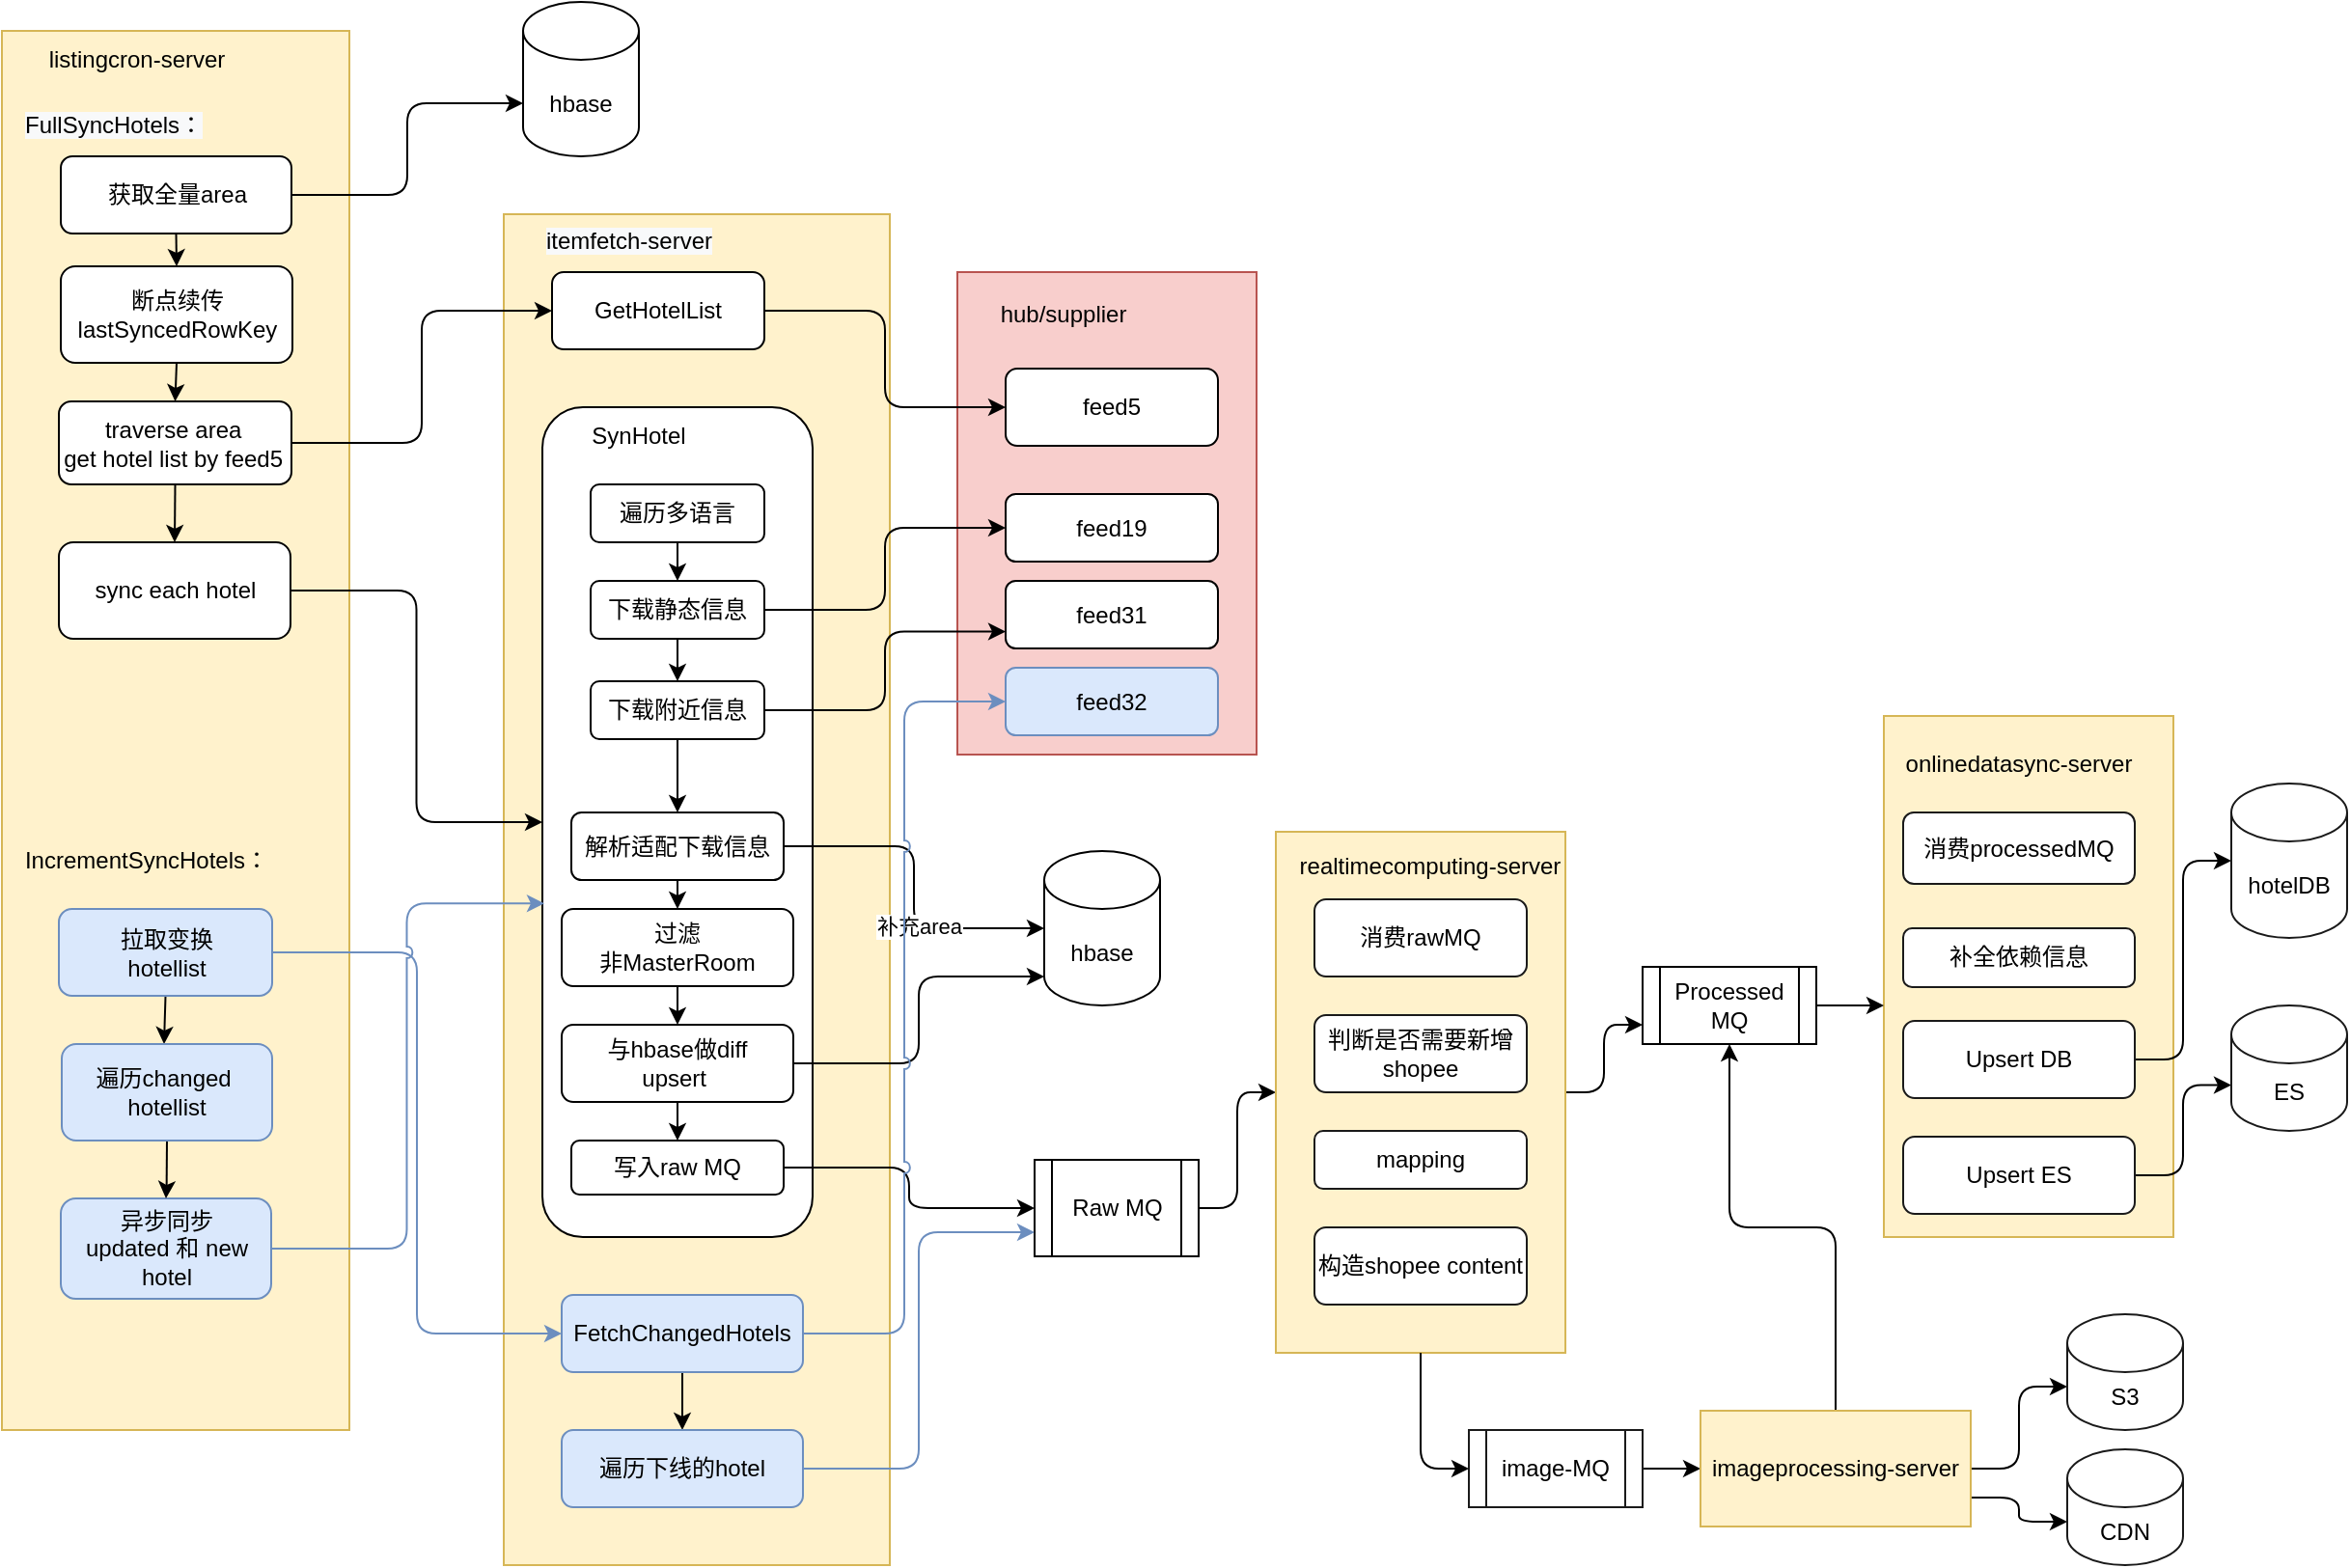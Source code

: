 <mxfile version="20.1.1" type="github">
  <diagram id="lpX-vvznMUxxez6qVe82" name="Page-1">
    <mxGraphModel dx="1298" dy="834" grid="1" gridSize="10" guides="1" tooltips="1" connect="1" arrows="1" fold="1" page="1" pageScale="1" pageWidth="827" pageHeight="1169" math="0" shadow="0">
      <root>
        <mxCell id="0" />
        <mxCell id="1" parent="0" />
        <mxCell id="FgFwYtZASVYuj0qQYSt3-1" value="" style="rounded=0;whiteSpace=wrap;html=1;strokeColor=#d6b656;fillColor=#fff2cc;" vertex="1" parent="1">
          <mxGeometry x="1315" y="510" width="150" height="270" as="geometry" />
        </mxCell>
        <mxCell id="FgFwYtZASVYuj0qQYSt3-2" style="edgeStyle=orthogonalEdgeStyle;rounded=1;jumpStyle=arc;orthogonalLoop=1;jettySize=auto;html=1;exitX=1;exitY=0.5;exitDx=0;exitDy=0;entryX=0;entryY=0.75;entryDx=0;entryDy=0;" edge="1" parent="1" source="FgFwYtZASVYuj0qQYSt3-74" target="FgFwYtZASVYuj0qQYSt3-71">
          <mxGeometry relative="1" as="geometry" />
        </mxCell>
        <mxCell id="FgFwYtZASVYuj0qQYSt3-3" value="" style="rounded=0;whiteSpace=wrap;html=1;fillColor=#f8cecc;strokeColor=#b85450;" vertex="1" parent="1">
          <mxGeometry x="835" y="280" width="155" height="250" as="geometry" />
        </mxCell>
        <mxCell id="FgFwYtZASVYuj0qQYSt3-4" value="" style="rounded=0;whiteSpace=wrap;html=1;fillColor=#fff2cc;strokeColor=#d6b656;" vertex="1" parent="1">
          <mxGeometry x="600" y="250" width="200" height="700" as="geometry" />
        </mxCell>
        <mxCell id="FgFwYtZASVYuj0qQYSt3-5" value="" style="rounded=0;whiteSpace=wrap;html=1;fillColor=#fff2cc;strokeColor=#d6b656;" vertex="1" parent="1">
          <mxGeometry x="340" y="155" width="180" height="725" as="geometry" />
        </mxCell>
        <mxCell id="FgFwYtZASVYuj0qQYSt3-6" value="hbase" style="shape=cylinder3;whiteSpace=wrap;html=1;boundedLbl=1;backgroundOutline=1;size=15;" vertex="1" parent="1">
          <mxGeometry x="610" y="140" width="60" height="80" as="geometry" />
        </mxCell>
        <mxCell id="FgFwYtZASVYuj0qQYSt3-7" style="edgeStyle=orthogonalEdgeStyle;rounded=0;orthogonalLoop=1;jettySize=auto;html=1;exitX=0.5;exitY=1;exitDx=0;exitDy=0;entryX=0.5;entryY=0;entryDx=0;entryDy=0;" edge="1" parent="1" source="FgFwYtZASVYuj0qQYSt3-9" target="FgFwYtZASVYuj0qQYSt3-11">
          <mxGeometry relative="1" as="geometry" />
        </mxCell>
        <mxCell id="FgFwYtZASVYuj0qQYSt3-8" style="edgeStyle=orthogonalEdgeStyle;rounded=1;orthogonalLoop=1;jettySize=auto;html=1;exitX=1;exitY=0.5;exitDx=0;exitDy=0;entryX=0;entryY=0;entryDx=0;entryDy=52.5;entryPerimeter=0;" edge="1" parent="1" source="FgFwYtZASVYuj0qQYSt3-9" target="FgFwYtZASVYuj0qQYSt3-6">
          <mxGeometry relative="1" as="geometry" />
        </mxCell>
        <mxCell id="FgFwYtZASVYuj0qQYSt3-9" value="获取全量area" style="rounded=1;whiteSpace=wrap;html=1;" vertex="1" parent="1">
          <mxGeometry x="370.5" y="220" width="119.5" height="40" as="geometry" />
        </mxCell>
        <mxCell id="FgFwYtZASVYuj0qQYSt3-10" style="edgeStyle=orthogonalEdgeStyle;rounded=1;orthogonalLoop=1;jettySize=auto;html=1;exitX=0.5;exitY=1;exitDx=0;exitDy=0;entryX=0.5;entryY=0;entryDx=0;entryDy=0;" edge="1" parent="1" source="FgFwYtZASVYuj0qQYSt3-11" target="FgFwYtZASVYuj0qQYSt3-14">
          <mxGeometry relative="1" as="geometry" />
        </mxCell>
        <mxCell id="FgFwYtZASVYuj0qQYSt3-11" value="断点续传&lt;br&gt;lastSyncedRowKey" style="rounded=1;whiteSpace=wrap;html=1;" vertex="1" parent="1">
          <mxGeometry x="370.5" y="277" width="120" height="50" as="geometry" />
        </mxCell>
        <mxCell id="FgFwYtZASVYuj0qQYSt3-12" style="edgeStyle=orthogonalEdgeStyle;rounded=1;orthogonalLoop=1;jettySize=auto;html=1;exitX=1;exitY=0.5;exitDx=0;exitDy=0;entryX=0;entryY=0.5;entryDx=0;entryDy=0;" edge="1" parent="1" source="FgFwYtZASVYuj0qQYSt3-14" target="FgFwYtZASVYuj0qQYSt3-16">
          <mxGeometry relative="1" as="geometry" />
        </mxCell>
        <mxCell id="FgFwYtZASVYuj0qQYSt3-13" style="edgeStyle=orthogonalEdgeStyle;rounded=1;orthogonalLoop=1;jettySize=auto;html=1;exitX=0.5;exitY=1;exitDx=0;exitDy=0;entryX=0.5;entryY=0;entryDx=0;entryDy=0;" edge="1" parent="1" source="FgFwYtZASVYuj0qQYSt3-14" target="FgFwYtZASVYuj0qQYSt3-19">
          <mxGeometry relative="1" as="geometry" />
        </mxCell>
        <mxCell id="FgFwYtZASVYuj0qQYSt3-14" value="traverse area&amp;nbsp;&lt;br&gt;get hotel list by feed5&amp;nbsp;" style="rounded=1;whiteSpace=wrap;html=1;" vertex="1" parent="1">
          <mxGeometry x="369.5" y="347" width="120.5" height="43" as="geometry" />
        </mxCell>
        <mxCell id="FgFwYtZASVYuj0qQYSt3-15" style="edgeStyle=orthogonalEdgeStyle;rounded=1;orthogonalLoop=1;jettySize=auto;html=1;exitX=1;exitY=0.5;exitDx=0;exitDy=0;entryX=0;entryY=0.5;entryDx=0;entryDy=0;" edge="1" parent="1" source="FgFwYtZASVYuj0qQYSt3-16" target="FgFwYtZASVYuj0qQYSt3-25">
          <mxGeometry relative="1" as="geometry" />
        </mxCell>
        <mxCell id="FgFwYtZASVYuj0qQYSt3-16" value="GetHotelList" style="rounded=1;whiteSpace=wrap;html=1;" vertex="1" parent="1">
          <mxGeometry x="625" y="280" width="110" height="40" as="geometry" />
        </mxCell>
        <mxCell id="FgFwYtZASVYuj0qQYSt3-17" value="" style="rounded=1;whiteSpace=wrap;html=1;" vertex="1" parent="1">
          <mxGeometry x="620" y="350" width="140" height="430" as="geometry" />
        </mxCell>
        <mxCell id="FgFwYtZASVYuj0qQYSt3-18" style="edgeStyle=orthogonalEdgeStyle;rounded=1;orthogonalLoop=1;jettySize=auto;html=1;exitX=1;exitY=0.5;exitDx=0;exitDy=0;" edge="1" parent="1" source="FgFwYtZASVYuj0qQYSt3-19" target="FgFwYtZASVYuj0qQYSt3-17">
          <mxGeometry relative="1" as="geometry" />
        </mxCell>
        <mxCell id="FgFwYtZASVYuj0qQYSt3-19" value="sync each hotel" style="rounded=1;whiteSpace=wrap;html=1;" vertex="1" parent="1">
          <mxGeometry x="369.5" y="420" width="120" height="50" as="geometry" />
        </mxCell>
        <mxCell id="FgFwYtZASVYuj0qQYSt3-20" style="edgeStyle=orthogonalEdgeStyle;rounded=1;orthogonalLoop=1;jettySize=auto;html=1;exitX=0.5;exitY=1;exitDx=0;exitDy=0;entryX=0.5;entryY=0;entryDx=0;entryDy=0;" edge="1" parent="1" source="FgFwYtZASVYuj0qQYSt3-21" target="FgFwYtZASVYuj0qQYSt3-24">
          <mxGeometry relative="1" as="geometry" />
        </mxCell>
        <mxCell id="FgFwYtZASVYuj0qQYSt3-21" value="遍历多语言" style="rounded=1;whiteSpace=wrap;html=1;" vertex="1" parent="1">
          <mxGeometry x="645" y="390" width="90" height="30" as="geometry" />
        </mxCell>
        <mxCell id="FgFwYtZASVYuj0qQYSt3-22" style="edgeStyle=orthogonalEdgeStyle;rounded=1;orthogonalLoop=1;jettySize=auto;html=1;exitX=0.5;exitY=1;exitDx=0;exitDy=0;entryX=0.5;entryY=0;entryDx=0;entryDy=0;" edge="1" parent="1" source="FgFwYtZASVYuj0qQYSt3-24" target="FgFwYtZASVYuj0qQYSt3-29">
          <mxGeometry relative="1" as="geometry" />
        </mxCell>
        <mxCell id="FgFwYtZASVYuj0qQYSt3-23" style="edgeStyle=orthogonalEdgeStyle;rounded=1;orthogonalLoop=1;jettySize=auto;html=1;exitX=1;exitY=0.5;exitDx=0;exitDy=0;entryX=0;entryY=0.5;entryDx=0;entryDy=0;" edge="1" parent="1" source="FgFwYtZASVYuj0qQYSt3-24" target="FgFwYtZASVYuj0qQYSt3-26">
          <mxGeometry relative="1" as="geometry" />
        </mxCell>
        <mxCell id="FgFwYtZASVYuj0qQYSt3-24" value="下载静态信息" style="rounded=1;whiteSpace=wrap;html=1;" vertex="1" parent="1">
          <mxGeometry x="645" y="440" width="90" height="30" as="geometry" />
        </mxCell>
        <mxCell id="FgFwYtZASVYuj0qQYSt3-25" value="feed5" style="rounded=1;whiteSpace=wrap;html=1;" vertex="1" parent="1">
          <mxGeometry x="860" y="330" width="110" height="40" as="geometry" />
        </mxCell>
        <mxCell id="FgFwYtZASVYuj0qQYSt3-26" value="feed19" style="rounded=1;whiteSpace=wrap;html=1;" vertex="1" parent="1">
          <mxGeometry x="860" y="395" width="110" height="35" as="geometry" />
        </mxCell>
        <mxCell id="FgFwYtZASVYuj0qQYSt3-27" style="edgeStyle=orthogonalEdgeStyle;rounded=1;orthogonalLoop=1;jettySize=auto;html=1;exitX=1;exitY=0.5;exitDx=0;exitDy=0;entryX=0;entryY=0.75;entryDx=0;entryDy=0;" edge="1" parent="1" source="FgFwYtZASVYuj0qQYSt3-29" target="FgFwYtZASVYuj0qQYSt3-30">
          <mxGeometry relative="1" as="geometry" />
        </mxCell>
        <mxCell id="FgFwYtZASVYuj0qQYSt3-28" style="edgeStyle=orthogonalEdgeStyle;rounded=1;orthogonalLoop=1;jettySize=auto;html=1;exitX=0.5;exitY=1;exitDx=0;exitDy=0;" edge="1" parent="1" source="FgFwYtZASVYuj0qQYSt3-29" target="FgFwYtZASVYuj0qQYSt3-34">
          <mxGeometry relative="1" as="geometry" />
        </mxCell>
        <mxCell id="FgFwYtZASVYuj0qQYSt3-29" value="下载附近信息" style="rounded=1;whiteSpace=wrap;html=1;" vertex="1" parent="1">
          <mxGeometry x="645" y="492" width="90" height="30" as="geometry" />
        </mxCell>
        <mxCell id="FgFwYtZASVYuj0qQYSt3-30" value="feed31" style="rounded=1;whiteSpace=wrap;html=1;" vertex="1" parent="1">
          <mxGeometry x="860" y="440" width="110" height="35" as="geometry" />
        </mxCell>
        <mxCell id="FgFwYtZASVYuj0qQYSt3-31" style="edgeStyle=orthogonalEdgeStyle;rounded=1;orthogonalLoop=1;jettySize=auto;html=1;exitX=1;exitY=0.5;exitDx=0;exitDy=0;entryX=0;entryY=0.5;entryDx=0;entryDy=0;entryPerimeter=0;" edge="1" parent="1" source="FgFwYtZASVYuj0qQYSt3-34" target="FgFwYtZASVYuj0qQYSt3-35">
          <mxGeometry relative="1" as="geometry">
            <mxPoint x="940" y="650" as="targetPoint" />
          </mxGeometry>
        </mxCell>
        <mxCell id="FgFwYtZASVYuj0qQYSt3-32" value="补充area" style="edgeLabel;html=1;align=center;verticalAlign=middle;resizable=0;points=[];" vertex="1" connectable="0" parent="FgFwYtZASVYuj0qQYSt3-31">
          <mxGeometry x="0.256" y="1" relative="1" as="geometry">
            <mxPoint x="1" as="offset" />
          </mxGeometry>
        </mxCell>
        <mxCell id="FgFwYtZASVYuj0qQYSt3-33" style="edgeStyle=orthogonalEdgeStyle;rounded=1;orthogonalLoop=1;jettySize=auto;html=1;exitX=0.5;exitY=1;exitDx=0;exitDy=0;entryX=0.5;entryY=0;entryDx=0;entryDy=0;" edge="1" parent="1" source="FgFwYtZASVYuj0qQYSt3-34" target="FgFwYtZASVYuj0qQYSt3-40">
          <mxGeometry relative="1" as="geometry" />
        </mxCell>
        <mxCell id="FgFwYtZASVYuj0qQYSt3-34" value="解析适配下载信息&lt;br&gt;" style="rounded=1;whiteSpace=wrap;html=1;" vertex="1" parent="1">
          <mxGeometry x="635" y="560" width="110" height="35" as="geometry" />
        </mxCell>
        <mxCell id="FgFwYtZASVYuj0qQYSt3-35" value="hbase" style="shape=cylinder3;whiteSpace=wrap;html=1;boundedLbl=1;backgroundOutline=1;size=15;" vertex="1" parent="1">
          <mxGeometry x="880" y="580" width="60" height="80" as="geometry" />
        </mxCell>
        <mxCell id="FgFwYtZASVYuj0qQYSt3-36" style="edgeStyle=orthogonalEdgeStyle;rounded=1;orthogonalLoop=1;jettySize=auto;html=1;exitX=1;exitY=0.5;exitDx=0;exitDy=0;entryX=0;entryY=1;entryDx=0;entryDy=-15;entryPerimeter=0;" edge="1" parent="1" source="FgFwYtZASVYuj0qQYSt3-38" target="FgFwYtZASVYuj0qQYSt3-35">
          <mxGeometry relative="1" as="geometry" />
        </mxCell>
        <mxCell id="FgFwYtZASVYuj0qQYSt3-37" style="edgeStyle=orthogonalEdgeStyle;rounded=1;orthogonalLoop=1;jettySize=auto;html=1;exitX=0.5;exitY=1;exitDx=0;exitDy=0;entryX=0.5;entryY=0;entryDx=0;entryDy=0;" edge="1" parent="1" source="FgFwYtZASVYuj0qQYSt3-38" target="FgFwYtZASVYuj0qQYSt3-42">
          <mxGeometry relative="1" as="geometry" />
        </mxCell>
        <mxCell id="FgFwYtZASVYuj0qQYSt3-38" value="与hbase做diff&lt;br&gt;upsert&amp;nbsp;" style="rounded=1;whiteSpace=wrap;html=1;" vertex="1" parent="1">
          <mxGeometry x="630" y="670" width="120" height="40" as="geometry" />
        </mxCell>
        <mxCell id="FgFwYtZASVYuj0qQYSt3-39" style="edgeStyle=orthogonalEdgeStyle;rounded=1;orthogonalLoop=1;jettySize=auto;html=1;exitX=0.5;exitY=1;exitDx=0;exitDy=0;entryX=0.5;entryY=0;entryDx=0;entryDy=0;" edge="1" parent="1" target="FgFwYtZASVYuj0qQYSt3-38">
          <mxGeometry relative="1" as="geometry">
            <mxPoint x="690" y="640" as="sourcePoint" />
          </mxGeometry>
        </mxCell>
        <mxCell id="FgFwYtZASVYuj0qQYSt3-40" value="过滤&lt;br&gt;非MasterRoom" style="rounded=1;whiteSpace=wrap;html=1;" vertex="1" parent="1">
          <mxGeometry x="630" y="610" width="120" height="40" as="geometry" />
        </mxCell>
        <mxCell id="FgFwYtZASVYuj0qQYSt3-41" style="edgeStyle=orthogonalEdgeStyle;rounded=1;orthogonalLoop=1;jettySize=auto;html=1;exitX=1;exitY=0.5;exitDx=0;exitDy=0;entryX=0;entryY=0.5;entryDx=0;entryDy=0;" edge="1" parent="1" source="FgFwYtZASVYuj0qQYSt3-42" target="FgFwYtZASVYuj0qQYSt3-52">
          <mxGeometry relative="1" as="geometry" />
        </mxCell>
        <mxCell id="FgFwYtZASVYuj0qQYSt3-42" value="写入raw MQ" style="rounded=1;whiteSpace=wrap;html=1;" vertex="1" parent="1">
          <mxGeometry x="635" y="730" width="110" height="28" as="geometry" />
        </mxCell>
        <mxCell id="FgFwYtZASVYuj0qQYSt3-43" value="SynHotel" style="text;html=1;strokeColor=none;fillColor=none;align=center;verticalAlign=middle;whiteSpace=wrap;rounded=0;" vertex="1" parent="1">
          <mxGeometry x="640" y="350" width="60" height="30" as="geometry" />
        </mxCell>
        <mxCell id="FgFwYtZASVYuj0qQYSt3-44" value="listingcron-server" style="text;html=1;strokeColor=none;fillColor=none;align=center;verticalAlign=middle;whiteSpace=wrap;rounded=0;" vertex="1" parent="1">
          <mxGeometry x="360" y="160" width="100" height="20" as="geometry" />
        </mxCell>
        <mxCell id="FgFwYtZASVYuj0qQYSt3-45" style="edgeStyle=orthogonalEdgeStyle;rounded=1;orthogonalLoop=1;jettySize=auto;html=1;exitX=0.5;exitY=1;exitDx=0;exitDy=0;entryX=0.5;entryY=0;entryDx=0;entryDy=0;" edge="1" parent="1" source="FgFwYtZASVYuj0qQYSt3-47" target="FgFwYtZASVYuj0qQYSt3-54">
          <mxGeometry relative="1" as="geometry" />
        </mxCell>
        <mxCell id="FgFwYtZASVYuj0qQYSt3-46" style="edgeStyle=orthogonalEdgeStyle;rounded=1;orthogonalLoop=1;jettySize=auto;html=1;exitX=1;exitY=0.5;exitDx=0;exitDy=0;entryX=0;entryY=0.5;entryDx=0;entryDy=0;jumpStyle=arc;fillColor=#dae8fc;strokeColor=#6c8ebf;" edge="1" parent="1" source="FgFwYtZASVYuj0qQYSt3-47" target="FgFwYtZASVYuj0qQYSt3-55">
          <mxGeometry relative="1" as="geometry" />
        </mxCell>
        <mxCell id="FgFwYtZASVYuj0qQYSt3-47" value="FetchChangedHotels" style="rounded=1;whiteSpace=wrap;html=1;fillColor=#dae8fc;strokeColor=#6c8ebf;" vertex="1" parent="1">
          <mxGeometry x="630" y="810" width="125" height="40" as="geometry" />
        </mxCell>
        <mxCell id="FgFwYtZASVYuj0qQYSt3-48" style="edgeStyle=orthogonalEdgeStyle;rounded=1;orthogonalLoop=1;jettySize=auto;html=1;exitX=1;exitY=0.5;exitDx=0;exitDy=0;entryX=0;entryY=0.5;entryDx=0;entryDy=0;fillColor=#dae8fc;strokeColor=#6c8ebf;" edge="1" parent="1" source="FgFwYtZASVYuj0qQYSt3-50" target="FgFwYtZASVYuj0qQYSt3-47">
          <mxGeometry relative="1" as="geometry" />
        </mxCell>
        <mxCell id="FgFwYtZASVYuj0qQYSt3-49" style="edgeStyle=orthogonalEdgeStyle;rounded=1;jumpStyle=arc;orthogonalLoop=1;jettySize=auto;html=1;exitX=0.5;exitY=1;exitDx=0;exitDy=0;" edge="1" parent="1" source="FgFwYtZASVYuj0qQYSt3-50">
          <mxGeometry relative="1" as="geometry">
            <mxPoint x="424" y="680" as="targetPoint" />
          </mxGeometry>
        </mxCell>
        <mxCell id="FgFwYtZASVYuj0qQYSt3-50" value="拉取变换&lt;br&gt;hotellist" style="rounded=1;whiteSpace=wrap;html=1;fillColor=#dae8fc;strokeColor=#6c8ebf;" vertex="1" parent="1">
          <mxGeometry x="369.5" y="610" width="110.5" height="45" as="geometry" />
        </mxCell>
        <mxCell id="FgFwYtZASVYuj0qQYSt3-51" style="edgeStyle=orthogonalEdgeStyle;rounded=1;jumpStyle=arc;orthogonalLoop=1;jettySize=auto;html=1;exitX=1;exitY=0.5;exitDx=0;exitDy=0;entryX=0;entryY=0.5;entryDx=0;entryDy=0;" edge="1" parent="1" source="FgFwYtZASVYuj0qQYSt3-52" target="FgFwYtZASVYuj0qQYSt3-74">
          <mxGeometry relative="1" as="geometry" />
        </mxCell>
        <mxCell id="FgFwYtZASVYuj0qQYSt3-52" value="Raw MQ" style="shape=process;whiteSpace=wrap;html=1;backgroundOutline=1;" vertex="1" parent="1">
          <mxGeometry x="875" y="740" width="85" height="50" as="geometry" />
        </mxCell>
        <mxCell id="FgFwYtZASVYuj0qQYSt3-53" style="edgeStyle=orthogonalEdgeStyle;rounded=1;orthogonalLoop=1;jettySize=auto;html=1;exitX=1;exitY=0.5;exitDx=0;exitDy=0;entryX=0;entryY=0.75;entryDx=0;entryDy=0;fillColor=#dae8fc;strokeColor=#6c8ebf;" edge="1" parent="1" source="FgFwYtZASVYuj0qQYSt3-54" target="FgFwYtZASVYuj0qQYSt3-52">
          <mxGeometry relative="1" as="geometry" />
        </mxCell>
        <mxCell id="FgFwYtZASVYuj0qQYSt3-54" value="遍历下线的hotel" style="rounded=1;whiteSpace=wrap;html=1;fillColor=#dae8fc;strokeColor=#6c8ebf;" vertex="1" parent="1">
          <mxGeometry x="630" y="880" width="125" height="40" as="geometry" />
        </mxCell>
        <mxCell id="FgFwYtZASVYuj0qQYSt3-55" value="feed32" style="rounded=1;whiteSpace=wrap;html=1;fillColor=#dae8fc;strokeColor=#6c8ebf;" vertex="1" parent="1">
          <mxGeometry x="860" y="485" width="110" height="35" as="geometry" />
        </mxCell>
        <mxCell id="FgFwYtZASVYuj0qQYSt3-56" style="edgeStyle=orthogonalEdgeStyle;rounded=1;jumpStyle=arc;orthogonalLoop=1;jettySize=auto;html=1;exitX=1;exitY=0.5;exitDx=0;exitDy=0;entryX=0.007;entryY=0.598;entryDx=0;entryDy=0;entryPerimeter=0;fillColor=#dae8fc;strokeColor=#6c8ebf;" edge="1" parent="1" source="FgFwYtZASVYuj0qQYSt3-57" target="FgFwYtZASVYuj0qQYSt3-17">
          <mxGeometry relative="1" as="geometry" />
        </mxCell>
        <mxCell id="FgFwYtZASVYuj0qQYSt3-57" value="异步同步&lt;br&gt;updated 和 new hotel" style="rounded=1;whiteSpace=wrap;html=1;fillColor=#dae8fc;strokeColor=#6c8ebf;" vertex="1" parent="1">
          <mxGeometry x="370.5" y="760" width="109" height="52" as="geometry" />
        </mxCell>
        <mxCell id="FgFwYtZASVYuj0qQYSt3-58" style="edgeStyle=orthogonalEdgeStyle;rounded=1;jumpStyle=arc;orthogonalLoop=1;jettySize=auto;html=1;exitX=0.5;exitY=1;exitDx=0;exitDy=0;" edge="1" parent="1" source="FgFwYtZASVYuj0qQYSt3-59" target="FgFwYtZASVYuj0qQYSt3-57">
          <mxGeometry relative="1" as="geometry" />
        </mxCell>
        <mxCell id="FgFwYtZASVYuj0qQYSt3-59" value="遍历changed&amp;nbsp;&lt;br&gt;hotellist" style="rounded=1;whiteSpace=wrap;html=1;fillColor=#dae8fc;strokeColor=#6c8ebf;" vertex="1" parent="1">
          <mxGeometry x="371" y="680" width="109" height="50" as="geometry" />
        </mxCell>
        <mxCell id="FgFwYtZASVYuj0qQYSt3-60" value="IncrementSyncHotels：" style="text;html=1;strokeColor=none;fillColor=none;align=center;verticalAlign=middle;whiteSpace=wrap;rounded=0;" vertex="1" parent="1">
          <mxGeometry x="360" y="570" width="110" height="30" as="geometry" />
        </mxCell>
        <mxCell id="FgFwYtZASVYuj0qQYSt3-61" value="&lt;span style=&quot;color: rgb(0, 0, 0); font-family: Helvetica; font-size: 12px; font-style: normal; font-variant-ligatures: normal; font-variant-caps: normal; font-weight: 400; letter-spacing: normal; orphans: 2; text-align: center; text-indent: 0px; text-transform: none; widows: 2; word-spacing: 0px; -webkit-text-stroke-width: 0px; background-color: rgb(248, 249, 250); text-decoration-thickness: initial; text-decoration-style: initial; text-decoration-color: initial; float: none; display: inline !important;&quot;&gt;FullSyncHotels：&lt;/span&gt;" style="text;whiteSpace=wrap;html=1;" vertex="1" parent="1">
          <mxGeometry x="350" y="190" width="90" height="30" as="geometry" />
        </mxCell>
        <mxCell id="FgFwYtZASVYuj0qQYSt3-62" value="&lt;span style=&quot;color: rgb(0, 0, 0); font-family: Helvetica; font-size: 12px; font-style: normal; font-variant-ligatures: normal; font-variant-caps: normal; font-weight: 400; letter-spacing: normal; orphans: 2; text-align: center; text-indent: 0px; text-transform: none; widows: 2; word-spacing: 0px; -webkit-text-stroke-width: 0px; background-color: rgb(248, 249, 250); text-decoration-thickness: initial; text-decoration-style: initial; text-decoration-color: initial; float: none; display: inline !important;&quot;&gt;itemfetch-server&lt;/span&gt;" style="text;whiteSpace=wrap;html=1;" vertex="1" parent="1">
          <mxGeometry x="620" y="250" width="100" height="30" as="geometry" />
        </mxCell>
        <mxCell id="FgFwYtZASVYuj0qQYSt3-63" value="hub/supplier" style="text;html=1;strokeColor=none;fillColor=none;align=center;verticalAlign=middle;whiteSpace=wrap;rounded=0;" vertex="1" parent="1">
          <mxGeometry x="860" y="287" width="60" height="30" as="geometry" />
        </mxCell>
        <mxCell id="FgFwYtZASVYuj0qQYSt3-64" value="消费processedMQ" style="rounded=1;whiteSpace=wrap;html=1;strokeColor=#1A1A1A;fillColor=#FFFFFF;" vertex="1" parent="1">
          <mxGeometry x="1325" y="560" width="120" height="37" as="geometry" />
        </mxCell>
        <mxCell id="FgFwYtZASVYuj0qQYSt3-65" value="补全依赖信息" style="rounded=1;whiteSpace=wrap;html=1;strokeColor=#1A1A1A;fillColor=#FFFFFF;" vertex="1" parent="1">
          <mxGeometry x="1325" y="620" width="120" height="30.5" as="geometry" />
        </mxCell>
        <mxCell id="FgFwYtZASVYuj0qQYSt3-66" style="edgeStyle=orthogonalEdgeStyle;rounded=1;jumpStyle=arc;orthogonalLoop=1;jettySize=auto;html=1;exitX=1;exitY=0.5;exitDx=0;exitDy=0;entryX=0;entryY=0.5;entryDx=0;entryDy=0;entryPerimeter=0;" edge="1" parent="1" source="FgFwYtZASVYuj0qQYSt3-67" target="FgFwYtZASVYuj0qQYSt3-89">
          <mxGeometry relative="1" as="geometry" />
        </mxCell>
        <mxCell id="FgFwYtZASVYuj0qQYSt3-67" value="Upsert DB" style="rounded=1;whiteSpace=wrap;html=1;strokeColor=#1A1A1A;fillColor=#FFFFFF;" vertex="1" parent="1">
          <mxGeometry x="1325" y="668" width="120" height="40" as="geometry" />
        </mxCell>
        <mxCell id="FgFwYtZASVYuj0qQYSt3-68" style="edgeStyle=orthogonalEdgeStyle;rounded=1;jumpStyle=arc;orthogonalLoop=1;jettySize=auto;html=1;exitX=1;exitY=0.5;exitDx=0;exitDy=0;entryX=0;entryY=0;entryDx=0;entryDy=41.25;entryPerimeter=0;" edge="1" parent="1" source="FgFwYtZASVYuj0qQYSt3-69" target="FgFwYtZASVYuj0qQYSt3-90">
          <mxGeometry relative="1" as="geometry" />
        </mxCell>
        <mxCell id="FgFwYtZASVYuj0qQYSt3-69" value="Upsert ES" style="rounded=1;whiteSpace=wrap;html=1;strokeColor=#1A1A1A;fillColor=#FFFFFF;" vertex="1" parent="1">
          <mxGeometry x="1325" y="728" width="120" height="40" as="geometry" />
        </mxCell>
        <mxCell id="FgFwYtZASVYuj0qQYSt3-70" style="edgeStyle=orthogonalEdgeStyle;rounded=1;jumpStyle=arc;orthogonalLoop=1;jettySize=auto;html=1;exitX=1;exitY=0.5;exitDx=0;exitDy=0;entryX=0;entryY=0.556;entryDx=0;entryDy=0;entryPerimeter=0;" edge="1" parent="1" source="FgFwYtZASVYuj0qQYSt3-71" target="FgFwYtZASVYuj0qQYSt3-1">
          <mxGeometry relative="1" as="geometry" />
        </mxCell>
        <mxCell id="FgFwYtZASVYuj0qQYSt3-71" value="Processed MQ" style="shape=process;whiteSpace=wrap;html=1;backgroundOutline=1;" vertex="1" parent="1">
          <mxGeometry x="1190" y="640" width="90" height="40" as="geometry" />
        </mxCell>
        <mxCell id="FgFwYtZASVYuj0qQYSt3-72" value="onlinedatasync-server" style="text;html=1;strokeColor=none;fillColor=none;align=center;verticalAlign=middle;whiteSpace=wrap;rounded=0;" vertex="1" parent="1">
          <mxGeometry x="1310" y="520" width="150" height="30" as="geometry" />
        </mxCell>
        <mxCell id="FgFwYtZASVYuj0qQYSt3-73" value="" style="group" vertex="1" connectable="0" parent="1">
          <mxGeometry x="1000" y="570" width="160" height="270" as="geometry" />
        </mxCell>
        <mxCell id="FgFwYtZASVYuj0qQYSt3-74" value="" style="rounded=0;whiteSpace=wrap;html=1;strokeColor=#d6b656;fillColor=#fff2cc;" vertex="1" parent="FgFwYtZASVYuj0qQYSt3-73">
          <mxGeometry width="150" height="270" as="geometry" />
        </mxCell>
        <mxCell id="FgFwYtZASVYuj0qQYSt3-75" value="消费rawMQ" style="rounded=1;whiteSpace=wrap;html=1;strokeColor=#1A1A1A;fillColor=#FFFFFF;" vertex="1" parent="FgFwYtZASVYuj0qQYSt3-73">
          <mxGeometry x="20" y="35" width="110" height="40" as="geometry" />
        </mxCell>
        <mxCell id="FgFwYtZASVYuj0qQYSt3-76" value="判断是否需要新增shopee" style="rounded=1;whiteSpace=wrap;html=1;strokeColor=#1A1A1A;fillColor=#FFFFFF;" vertex="1" parent="FgFwYtZASVYuj0qQYSt3-73">
          <mxGeometry x="20" y="95" width="110" height="40" as="geometry" />
        </mxCell>
        <mxCell id="FgFwYtZASVYuj0qQYSt3-77" value="mapping" style="rounded=1;whiteSpace=wrap;html=1;strokeColor=#1A1A1A;fillColor=#FFFFFF;" vertex="1" parent="FgFwYtZASVYuj0qQYSt3-73">
          <mxGeometry x="20" y="155" width="110" height="30" as="geometry" />
        </mxCell>
        <mxCell id="FgFwYtZASVYuj0qQYSt3-78" value="构造shopee content" style="rounded=1;whiteSpace=wrap;html=1;strokeColor=#1A1A1A;fillColor=#FFFFFF;" vertex="1" parent="FgFwYtZASVYuj0qQYSt3-73">
          <mxGeometry x="20" y="205" width="110" height="40" as="geometry" />
        </mxCell>
        <mxCell id="FgFwYtZASVYuj0qQYSt3-79" value="realtimecomputing-server" style="text;html=1;strokeColor=none;fillColor=none;align=center;verticalAlign=middle;whiteSpace=wrap;rounded=0;" vertex="1" parent="FgFwYtZASVYuj0qQYSt3-73">
          <mxGeometry width="160" height="35" as="geometry" />
        </mxCell>
        <mxCell id="FgFwYtZASVYuj0qQYSt3-80" style="edgeStyle=orthogonalEdgeStyle;rounded=1;jumpStyle=arc;orthogonalLoop=1;jettySize=auto;html=1;exitX=1;exitY=0.5;exitDx=0;exitDy=0;entryX=0;entryY=0.5;entryDx=0;entryDy=0;" edge="1" parent="1" source="FgFwYtZASVYuj0qQYSt3-81" target="FgFwYtZASVYuj0qQYSt3-86">
          <mxGeometry relative="1" as="geometry" />
        </mxCell>
        <mxCell id="FgFwYtZASVYuj0qQYSt3-81" value="image-MQ" style="shape=process;whiteSpace=wrap;html=1;backgroundOutline=1;strokeColor=#1A1A1A;fillColor=#FFFFFF;" vertex="1" parent="1">
          <mxGeometry x="1100" y="880" width="90" height="40" as="geometry" />
        </mxCell>
        <mxCell id="FgFwYtZASVYuj0qQYSt3-82" style="edgeStyle=orthogonalEdgeStyle;rounded=1;jumpStyle=arc;orthogonalLoop=1;jettySize=auto;html=1;exitX=0.5;exitY=1;exitDx=0;exitDy=0;entryX=0;entryY=0.5;entryDx=0;entryDy=0;" edge="1" parent="1" source="FgFwYtZASVYuj0qQYSt3-74" target="FgFwYtZASVYuj0qQYSt3-81">
          <mxGeometry relative="1" as="geometry" />
        </mxCell>
        <mxCell id="FgFwYtZASVYuj0qQYSt3-83" style="edgeStyle=orthogonalEdgeStyle;rounded=1;jumpStyle=arc;orthogonalLoop=1;jettySize=auto;html=1;exitX=0.5;exitY=0;exitDx=0;exitDy=0;entryX=0.5;entryY=1;entryDx=0;entryDy=0;" edge="1" parent="1" source="FgFwYtZASVYuj0qQYSt3-86" target="FgFwYtZASVYuj0qQYSt3-71">
          <mxGeometry relative="1" as="geometry" />
        </mxCell>
        <mxCell id="FgFwYtZASVYuj0qQYSt3-84" style="edgeStyle=orthogonalEdgeStyle;rounded=1;jumpStyle=arc;orthogonalLoop=1;jettySize=auto;html=1;exitX=1;exitY=0.5;exitDx=0;exitDy=0;entryX=0;entryY=0;entryDx=0;entryDy=37.5;entryPerimeter=0;" edge="1" parent="1" source="FgFwYtZASVYuj0qQYSt3-86" target="FgFwYtZASVYuj0qQYSt3-87">
          <mxGeometry relative="1" as="geometry" />
        </mxCell>
        <mxCell id="FgFwYtZASVYuj0qQYSt3-85" style="edgeStyle=orthogonalEdgeStyle;rounded=1;jumpStyle=arc;orthogonalLoop=1;jettySize=auto;html=1;exitX=1;exitY=0.75;exitDx=0;exitDy=0;entryX=0;entryY=0;entryDx=0;entryDy=37.5;entryPerimeter=0;" edge="1" parent="1" source="FgFwYtZASVYuj0qQYSt3-86" target="FgFwYtZASVYuj0qQYSt3-88">
          <mxGeometry relative="1" as="geometry" />
        </mxCell>
        <mxCell id="FgFwYtZASVYuj0qQYSt3-86" value="imageprocessing-server" style="rounded=0;whiteSpace=wrap;html=1;strokeColor=#d6b656;fillColor=#fff2cc;" vertex="1" parent="1">
          <mxGeometry x="1220" y="870" width="140" height="60" as="geometry" />
        </mxCell>
        <mxCell id="FgFwYtZASVYuj0qQYSt3-87" value="S3" style="shape=cylinder3;whiteSpace=wrap;html=1;boundedLbl=1;backgroundOutline=1;size=15;strokeColor=#1A1A1A;fillColor=#FFFFFF;" vertex="1" parent="1">
          <mxGeometry x="1410" y="820" width="60" height="60" as="geometry" />
        </mxCell>
        <mxCell id="FgFwYtZASVYuj0qQYSt3-88" value="CDN" style="shape=cylinder3;whiteSpace=wrap;html=1;boundedLbl=1;backgroundOutline=1;size=15;strokeColor=#1A1A1A;fillColor=#FFFFFF;" vertex="1" parent="1">
          <mxGeometry x="1410" y="890" width="60" height="60" as="geometry" />
        </mxCell>
        <mxCell id="FgFwYtZASVYuj0qQYSt3-89" value="hotelDB" style="shape=cylinder3;whiteSpace=wrap;html=1;boundedLbl=1;backgroundOutline=1;size=15;strokeColor=#1A1A1A;fillColor=#FFFFFF;" vertex="1" parent="1">
          <mxGeometry x="1495" y="545" width="60" height="80" as="geometry" />
        </mxCell>
        <mxCell id="FgFwYtZASVYuj0qQYSt3-90" value="ES" style="shape=cylinder3;whiteSpace=wrap;html=1;boundedLbl=1;backgroundOutline=1;size=15;strokeColor=#1A1A1A;fillColor=#FFFFFF;" vertex="1" parent="1">
          <mxGeometry x="1495" y="660" width="60" height="65" as="geometry" />
        </mxCell>
      </root>
    </mxGraphModel>
  </diagram>
</mxfile>
